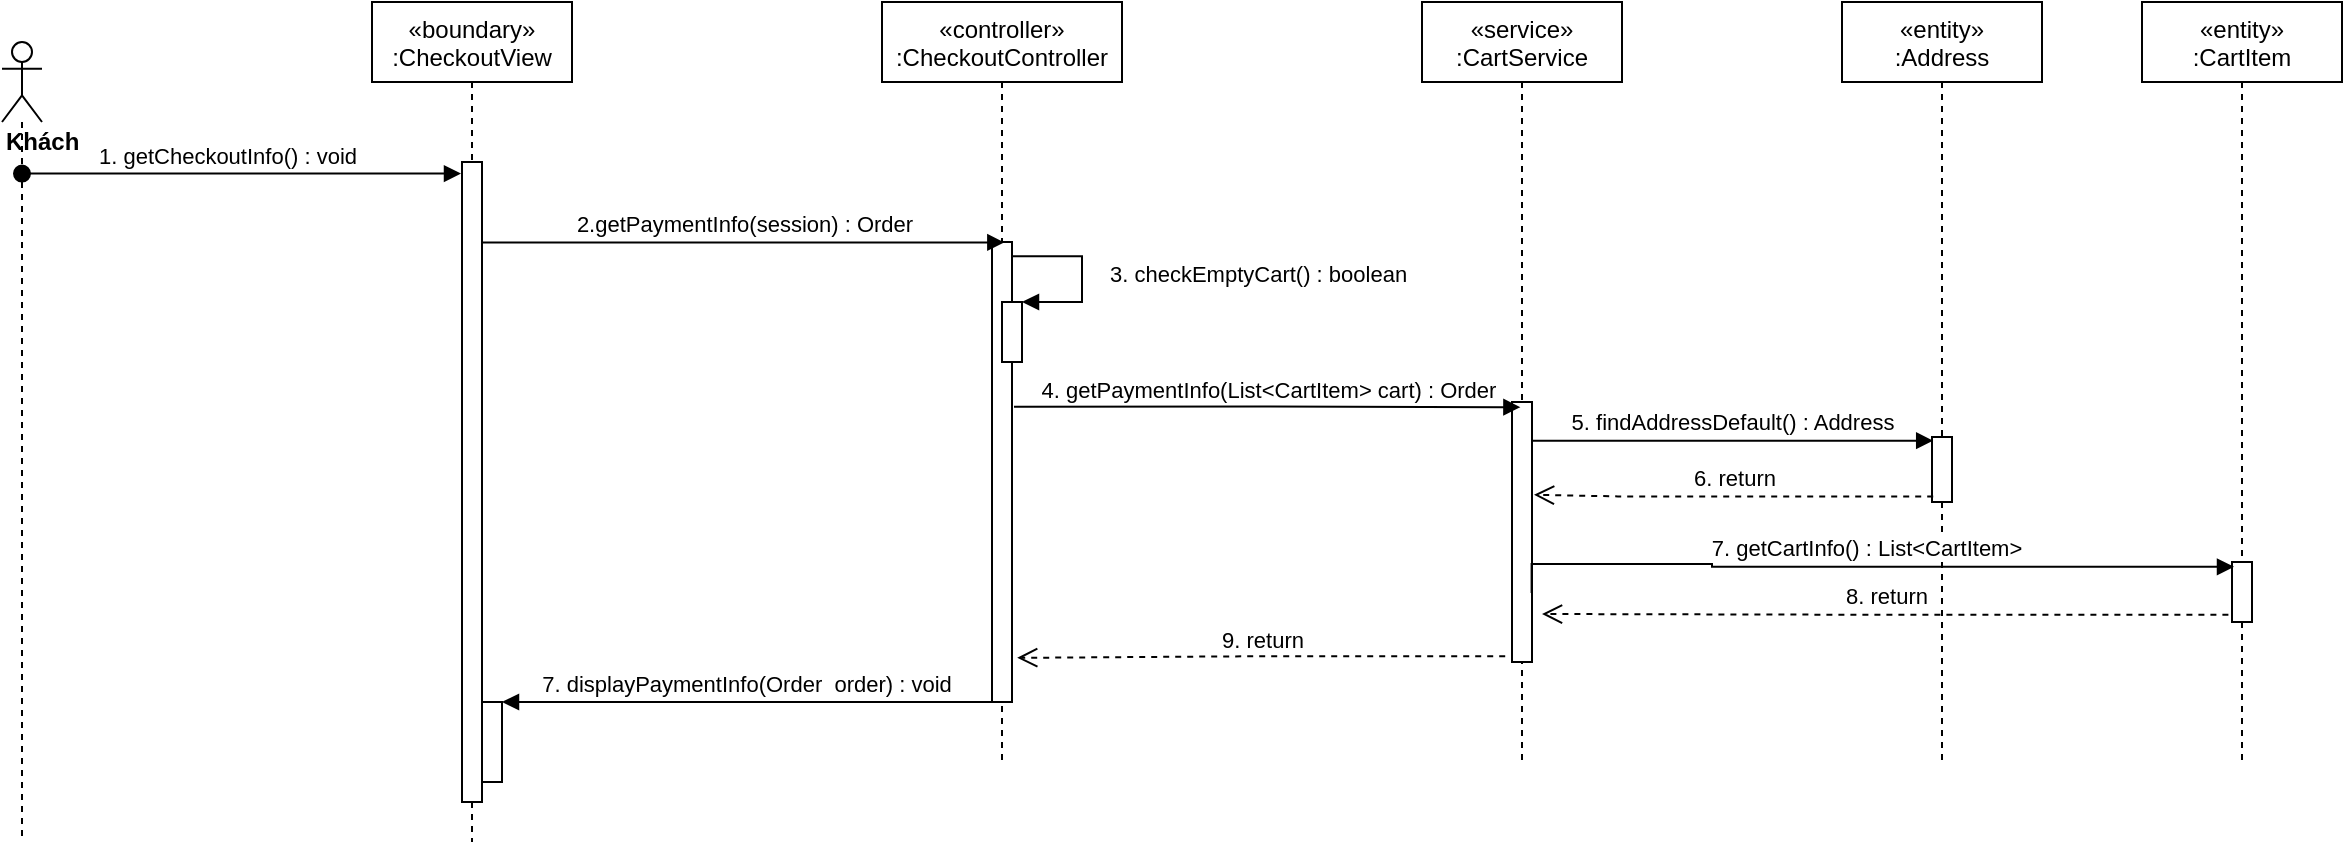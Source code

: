 <mxfile version="14.6.10" type="device"><diagram id="kgpKYQtTHZ0yAKxKKP6v" name="Page-1"><mxGraphModel dx="1038" dy="523" grid="1" gridSize="10" guides="1" tooltips="1" connect="1" arrows="1" fold="1" page="1" pageScale="1" pageWidth="850" pageHeight="1100" math="0" shadow="0"><root><mxCell id="0"/><mxCell id="1" parent="0"/><mxCell id="h1iUDNOuoRidIBb9Z1Jj-1" value="«boundary»&#10;:CheckoutView" style="shape=umlLifeline;perimeter=lifelinePerimeter;container=1;collapsible=0;recursiveResize=0;rounded=0;shadow=0;strokeWidth=1;" vertex="1" parent="1"><mxGeometry x="325" y="80" width="100" height="420" as="geometry"/></mxCell><mxCell id="h1iUDNOuoRidIBb9Z1Jj-2" value="" style="points=[];perimeter=orthogonalPerimeter;rounded=0;shadow=0;strokeWidth=1;" vertex="1" parent="h1iUDNOuoRidIBb9Z1Jj-1"><mxGeometry x="45" y="80" width="10" height="320" as="geometry"/></mxCell><mxCell id="h1iUDNOuoRidIBb9Z1Jj-3" value="" style="html=1;points=[];perimeter=orthogonalPerimeter;" vertex="1" parent="h1iUDNOuoRidIBb9Z1Jj-1"><mxGeometry x="55" y="350" width="10" height="40" as="geometry"/></mxCell><mxCell id="h1iUDNOuoRidIBb9Z1Jj-4" value="«controller»&#10;:CheckoutController" style="shape=umlLifeline;perimeter=lifelinePerimeter;container=1;collapsible=0;recursiveResize=0;rounded=0;shadow=0;strokeWidth=1;" vertex="1" parent="1"><mxGeometry x="580" y="80" width="120" height="380" as="geometry"/></mxCell><mxCell id="h1iUDNOuoRidIBb9Z1Jj-5" value="" style="points=[];perimeter=orthogonalPerimeter;rounded=0;shadow=0;strokeWidth=1;" vertex="1" parent="h1iUDNOuoRidIBb9Z1Jj-4"><mxGeometry x="55" y="120" width="10" height="230" as="geometry"/></mxCell><mxCell id="h1iUDNOuoRidIBb9Z1Jj-21" value="" style="html=1;points=[];perimeter=orthogonalPerimeter;" vertex="1" parent="h1iUDNOuoRidIBb9Z1Jj-4"><mxGeometry x="60" y="150" width="10" height="30" as="geometry"/></mxCell><mxCell id="h1iUDNOuoRidIBb9Z1Jj-22" value="3. checkEmptyCart() : boolean" style="edgeStyle=orthogonalEdgeStyle;html=1;align=left;spacingLeft=2;endArrow=block;rounded=0;entryX=1;entryY=0;exitX=1.02;exitY=0.031;exitDx=0;exitDy=0;exitPerimeter=0;" edge="1" target="h1iUDNOuoRidIBb9Z1Jj-21" parent="h1iUDNOuoRidIBb9Z1Jj-4" source="h1iUDNOuoRidIBb9Z1Jj-5"><mxGeometry x="0.005" y="10" relative="1" as="geometry"><mxPoint x="70" y="190" as="sourcePoint"/><Array as="points"><mxPoint x="100" y="127"/><mxPoint x="100" y="150"/></Array><mxPoint as="offset"/></mxGeometry></mxCell><mxCell id="h1iUDNOuoRidIBb9Z1Jj-6" value="&lt;div&gt;&lt;b&gt;Khách&lt;/b&gt;&lt;/div&gt;" style="shape=umlLifeline;participant=umlActor;perimeter=lifelinePerimeter;whiteSpace=wrap;html=1;container=1;collapsible=0;recursiveResize=0;verticalAlign=top;spacingTop=36;outlineConnect=0;align=left;" vertex="1" parent="1"><mxGeometry x="140" y="100" width="20" height="400" as="geometry"/></mxCell><mxCell id="h1iUDNOuoRidIBb9Z1Jj-7" value="1. getCheckoutInfo() : void" style="verticalAlign=bottom;startArrow=oval;endArrow=block;startSize=8;shadow=0;strokeWidth=1;entryX=-0.05;entryY=0.018;entryDx=0;entryDy=0;entryPerimeter=0;" edge="1" parent="1" source="h1iUDNOuoRidIBb9Z1Jj-6" target="h1iUDNOuoRidIBb9Z1Jj-2"><mxGeometry x="-0.06" relative="1" as="geometry"><mxPoint x="100" y="170" as="sourcePoint"/><mxPoint as="offset"/></mxGeometry></mxCell><mxCell id="h1iUDNOuoRidIBb9Z1Jj-8" value="«service»&#10;:CartService" style="shape=umlLifeline;perimeter=lifelinePerimeter;container=1;collapsible=0;recursiveResize=0;rounded=0;shadow=0;strokeWidth=1;" vertex="1" parent="1"><mxGeometry x="850" y="80" width="100" height="380" as="geometry"/></mxCell><mxCell id="h1iUDNOuoRidIBb9Z1Jj-9" value="" style="points=[];perimeter=orthogonalPerimeter;rounded=0;shadow=0;strokeWidth=1;" vertex="1" parent="h1iUDNOuoRidIBb9Z1Jj-8"><mxGeometry x="45" y="200" width="10" height="130" as="geometry"/></mxCell><mxCell id="h1iUDNOuoRidIBb9Z1Jj-10" value="2.getPaymentInfo(session) : Order" style="html=1;verticalAlign=bottom;endArrow=block;entryX=0.617;entryY=0.001;entryDx=0;entryDy=0;entryPerimeter=0;" edge="1" parent="1" source="h1iUDNOuoRidIBb9Z1Jj-2" target="h1iUDNOuoRidIBb9Z1Jj-5"><mxGeometry width="80" relative="1" as="geometry"><mxPoint x="320" y="248" as="sourcePoint"/><mxPoint x="500" y="210" as="targetPoint"/></mxGeometry></mxCell><mxCell id="h1iUDNOuoRidIBb9Z1Jj-12" value="«entity»&#10;:Address" style="shape=umlLifeline;perimeter=lifelinePerimeter;container=1;collapsible=0;recursiveResize=0;rounded=0;shadow=0;strokeWidth=1;" vertex="1" parent="1"><mxGeometry x="1060" y="80" width="100" height="380" as="geometry"/></mxCell><mxCell id="h1iUDNOuoRidIBb9Z1Jj-13" value="" style="points=[];perimeter=orthogonalPerimeter;rounded=0;shadow=0;strokeWidth=1;" vertex="1" parent="h1iUDNOuoRidIBb9Z1Jj-12"><mxGeometry x="45" y="217.5" width="10" height="32.5" as="geometry"/></mxCell><mxCell id="h1iUDNOuoRidIBb9Z1Jj-17" value="7. displayPaymentInfo(Order  order) : void" style="verticalAlign=bottom;endArrow=block;shadow=0;strokeWidth=1;" edge="1" parent="1" source="h1iUDNOuoRidIBb9Z1Jj-5" target="h1iUDNOuoRidIBb9Z1Jj-3"><mxGeometry relative="1" as="geometry"><mxPoint x="565" y="370" as="sourcePoint"/><mxPoint x="350" y="401" as="targetPoint"/></mxGeometry></mxCell><mxCell id="h1iUDNOuoRidIBb9Z1Jj-23" value="4. getPaymentInfo(List&amp;lt;CartItem&amp;gt; cart) : Order" style="html=1;verticalAlign=bottom;endArrow=block;rounded=0;edgeStyle=orthogonalEdgeStyle;entryX=0.42;entryY=0.02;entryDx=0;entryDy=0;entryPerimeter=0;exitX=1.1;exitY=0.358;exitDx=0;exitDy=0;exitPerimeter=0;" edge="1" parent="1" source="h1iUDNOuoRidIBb9Z1Jj-5" target="h1iUDNOuoRidIBb9Z1Jj-9"><mxGeometry width="80" relative="1" as="geometry"><mxPoint x="704" y="283" as="sourcePoint"/><mxPoint x="960" y="280" as="targetPoint"/><Array as="points"/></mxGeometry></mxCell><mxCell id="h1iUDNOuoRidIBb9Z1Jj-24" value="«entity»&#10;:CartItem" style="shape=umlLifeline;perimeter=lifelinePerimeter;container=1;collapsible=0;recursiveResize=0;rounded=0;shadow=0;strokeWidth=1;" vertex="1" parent="1"><mxGeometry x="1210" y="80" width="100" height="380" as="geometry"/></mxCell><mxCell id="h1iUDNOuoRidIBb9Z1Jj-25" value="" style="points=[];perimeter=orthogonalPerimeter;rounded=0;shadow=0;strokeWidth=1;" vertex="1" parent="h1iUDNOuoRidIBb9Z1Jj-24"><mxGeometry x="45" y="280" width="10" height="30" as="geometry"/></mxCell><mxCell id="h1iUDNOuoRidIBb9Z1Jj-26" value="5. findAddressDefault() : Address" style="html=1;verticalAlign=bottom;endArrow=block;rounded=0;edgeStyle=orthogonalEdgeStyle;entryX=0.06;entryY=0.056;entryDx=0;entryDy=0;entryPerimeter=0;exitX=0.98;exitY=0.149;exitDx=0;exitDy=0;exitPerimeter=0;" edge="1" parent="1" source="h1iUDNOuoRidIBb9Z1Jj-9" target="h1iUDNOuoRidIBb9Z1Jj-13"><mxGeometry width="80" relative="1" as="geometry"><mxPoint x="1010" y="310" as="sourcePoint"/><mxPoint x="1090" y="310" as="targetPoint"/><Array as="points"/></mxGeometry></mxCell><mxCell id="h1iUDNOuoRidIBb9Z1Jj-28" value="6. return" style="html=1;verticalAlign=bottom;endArrow=open;dashed=1;endSize=8;rounded=0;edgeStyle=orthogonalEdgeStyle;exitX=0.06;exitY=0.914;exitDx=0;exitDy=0;exitPerimeter=0;entryX=1.1;entryY=0.357;entryDx=0;entryDy=0;entryPerimeter=0;" edge="1" parent="1" source="h1iUDNOuoRidIBb9Z1Jj-13" target="h1iUDNOuoRidIBb9Z1Jj-9"><mxGeometry relative="1" as="geometry"><mxPoint x="1030" y="280" as="sourcePoint"/><mxPoint x="948" y="327" as="targetPoint"/><Array as="points"><mxPoint x="948" y="327"/></Array></mxGeometry></mxCell><mxCell id="h1iUDNOuoRidIBb9Z1Jj-30" value="7. getCartInfo() : List&amp;lt;CartItem&amp;gt;" style="html=1;verticalAlign=bottom;endArrow=block;rounded=0;edgeStyle=orthogonalEdgeStyle;exitX=0.98;exitY=0.735;exitDx=0;exitDy=0;exitPerimeter=0;entryX=0.1;entryY=0.08;entryDx=0;entryDy=0;entryPerimeter=0;" edge="1" parent="1" source="h1iUDNOuoRidIBb9Z1Jj-9" target="h1iUDNOuoRidIBb9Z1Jj-25"><mxGeometry width="80" relative="1" as="geometry"><mxPoint x="950" y="280" as="sourcePoint"/><mxPoint x="1410" y="367" as="targetPoint"/><Array as="points"><mxPoint x="995" y="361"/><mxPoint x="995" y="362"/></Array></mxGeometry></mxCell><mxCell id="h1iUDNOuoRidIBb9Z1Jj-32" value="9. return" style="html=1;verticalAlign=bottom;endArrow=open;dashed=1;endSize=8;rounded=0;edgeStyle=orthogonalEdgeStyle;entryX=1.26;entryY=0.904;entryDx=0;entryDy=0;entryPerimeter=0;exitX=-0.34;exitY=0.978;exitDx=0;exitDy=0;exitPerimeter=0;" edge="1" parent="1" source="h1iUDNOuoRidIBb9Z1Jj-9" target="h1iUDNOuoRidIBb9Z1Jj-5"><mxGeometry relative="1" as="geometry"><mxPoint x="940" y="280" as="sourcePoint"/><mxPoint x="860" y="280" as="targetPoint"/></mxGeometry></mxCell><mxCell id="h1iUDNOuoRidIBb9Z1Jj-33" value="8. return" style="html=1;verticalAlign=bottom;endArrow=open;dashed=1;endSize=8;rounded=0;edgeStyle=orthogonalEdgeStyle;exitX=-0.18;exitY=0.88;exitDx=0;exitDy=0;exitPerimeter=0;" edge="1" parent="1" source="h1iUDNOuoRidIBb9Z1Jj-25"><mxGeometry relative="1" as="geometry"><mxPoint x="950" y="280" as="sourcePoint"/><mxPoint x="910" y="386" as="targetPoint"/></mxGeometry></mxCell></root></mxGraphModel></diagram></mxfile>